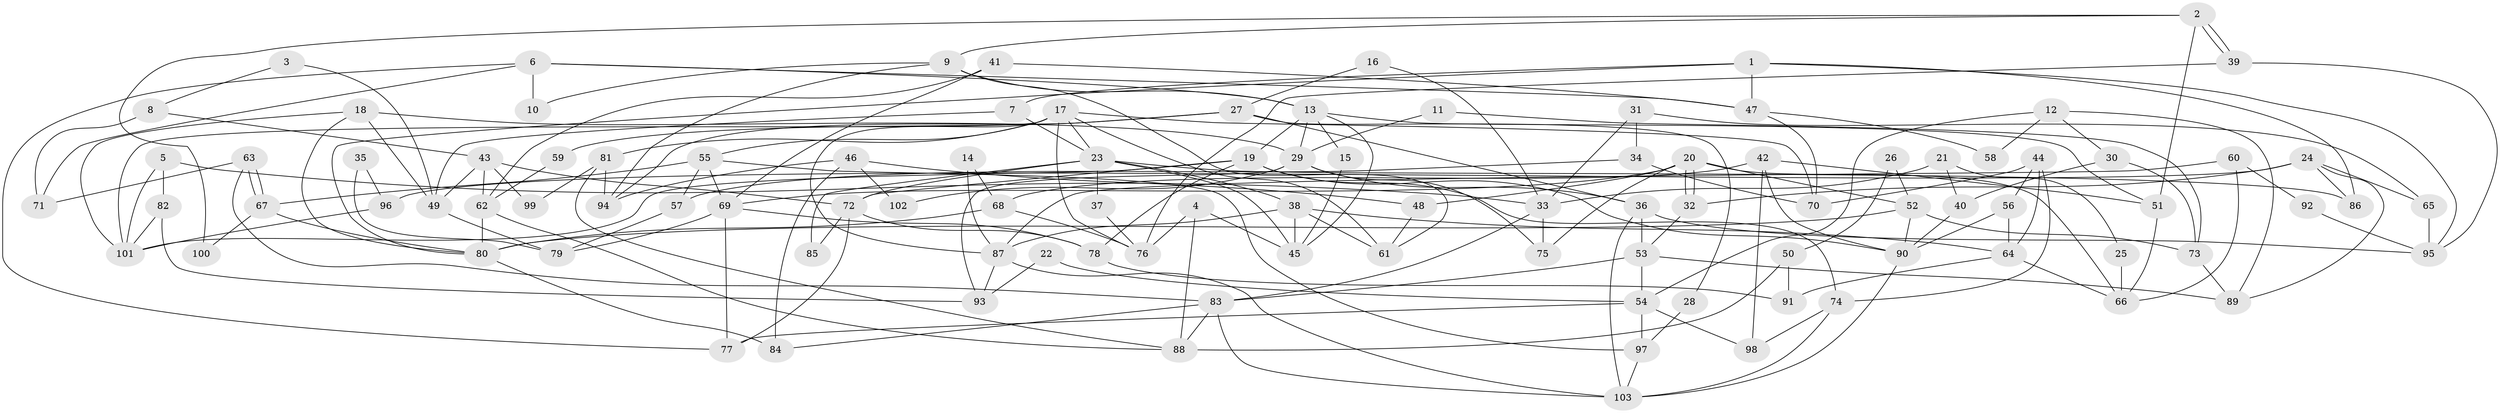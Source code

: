 // coarse degree distribution, {10: 0.06060606060606061, 5: 0.15151515151515152, 6: 0.12121212121212122, 3: 0.21212121212121213, 7: 0.10606060606060606, 2: 0.12121212121212122, 4: 0.12121212121212122, 8: 0.06060606060606061, 11: 0.015151515151515152, 9: 0.015151515151515152, 1: 0.015151515151515152}
// Generated by graph-tools (version 1.1) at 2025/52/02/27/25 19:52:02]
// undirected, 103 vertices, 206 edges
graph export_dot {
graph [start="1"]
  node [color=gray90,style=filled];
  1;
  2;
  3;
  4;
  5;
  6;
  7;
  8;
  9;
  10;
  11;
  12;
  13;
  14;
  15;
  16;
  17;
  18;
  19;
  20;
  21;
  22;
  23;
  24;
  25;
  26;
  27;
  28;
  29;
  30;
  31;
  32;
  33;
  34;
  35;
  36;
  37;
  38;
  39;
  40;
  41;
  42;
  43;
  44;
  45;
  46;
  47;
  48;
  49;
  50;
  51;
  52;
  53;
  54;
  55;
  56;
  57;
  58;
  59;
  60;
  61;
  62;
  63;
  64;
  65;
  66;
  67;
  68;
  69;
  70;
  71;
  72;
  73;
  74;
  75;
  76;
  77;
  78;
  79;
  80;
  81;
  82;
  83;
  84;
  85;
  86;
  87;
  88;
  89;
  90;
  91;
  92;
  93;
  94;
  95;
  96;
  97;
  98;
  99;
  100;
  101;
  102;
  103;
  1 -- 80;
  1 -- 86;
  1 -- 7;
  1 -- 47;
  1 -- 95;
  2 -- 51;
  2 -- 39;
  2 -- 39;
  2 -- 9;
  2 -- 100;
  3 -- 8;
  3 -- 49;
  4 -- 76;
  4 -- 88;
  4 -- 45;
  5 -- 101;
  5 -- 82;
  5 -- 33;
  6 -- 77;
  6 -- 13;
  6 -- 10;
  6 -- 47;
  6 -- 71;
  7 -- 49;
  7 -- 23;
  8 -- 71;
  8 -- 43;
  9 -- 61;
  9 -- 10;
  9 -- 13;
  9 -- 94;
  11 -- 29;
  11 -- 73;
  12 -- 89;
  12 -- 54;
  12 -- 30;
  12 -- 58;
  13 -- 19;
  13 -- 15;
  13 -- 29;
  13 -- 45;
  13 -- 51;
  14 -- 68;
  14 -- 87;
  15 -- 45;
  16 -- 27;
  16 -- 33;
  17 -- 81;
  17 -- 23;
  17 -- 55;
  17 -- 61;
  17 -- 70;
  17 -- 76;
  17 -- 87;
  17 -- 101;
  18 -- 29;
  18 -- 80;
  18 -- 49;
  18 -- 101;
  19 -- 101;
  19 -- 90;
  19 -- 72;
  19 -- 74;
  19 -- 78;
  20 -- 32;
  20 -- 32;
  20 -- 69;
  20 -- 48;
  20 -- 52;
  20 -- 66;
  20 -- 75;
  21 -- 40;
  21 -- 33;
  21 -- 25;
  22 -- 93;
  22 -- 54;
  23 -- 45;
  23 -- 37;
  23 -- 38;
  23 -- 72;
  23 -- 85;
  23 -- 86;
  24 -- 65;
  24 -- 32;
  24 -- 86;
  24 -- 89;
  24 -- 96;
  25 -- 66;
  26 -- 50;
  26 -- 52;
  27 -- 36;
  27 -- 94;
  27 -- 28;
  27 -- 59;
  28 -- 97;
  29 -- 36;
  29 -- 75;
  29 -- 93;
  29 -- 102;
  30 -- 73;
  30 -- 40;
  31 -- 34;
  31 -- 33;
  31 -- 65;
  32 -- 53;
  33 -- 75;
  33 -- 83;
  34 -- 57;
  34 -- 70;
  35 -- 96;
  35 -- 79;
  36 -- 103;
  36 -- 53;
  36 -- 95;
  37 -- 76;
  38 -- 45;
  38 -- 61;
  38 -- 64;
  38 -- 87;
  39 -- 95;
  39 -- 76;
  40 -- 90;
  41 -- 47;
  41 -- 69;
  41 -- 62;
  42 -- 68;
  42 -- 51;
  42 -- 90;
  42 -- 98;
  43 -- 62;
  43 -- 72;
  43 -- 49;
  43 -- 99;
  44 -- 70;
  44 -- 74;
  44 -- 56;
  44 -- 64;
  46 -- 48;
  46 -- 84;
  46 -- 94;
  46 -- 102;
  47 -- 58;
  47 -- 70;
  48 -- 61;
  49 -- 79;
  50 -- 91;
  50 -- 88;
  51 -- 66;
  52 -- 90;
  52 -- 73;
  52 -- 80;
  53 -- 54;
  53 -- 83;
  53 -- 89;
  54 -- 98;
  54 -- 77;
  54 -- 97;
  55 -- 97;
  55 -- 57;
  55 -- 67;
  55 -- 69;
  56 -- 64;
  56 -- 90;
  57 -- 79;
  59 -- 62;
  60 -- 87;
  60 -- 66;
  60 -- 92;
  62 -- 80;
  62 -- 88;
  63 -- 67;
  63 -- 67;
  63 -- 83;
  63 -- 71;
  64 -- 66;
  64 -- 91;
  65 -- 95;
  67 -- 80;
  67 -- 100;
  68 -- 80;
  68 -- 76;
  69 -- 78;
  69 -- 77;
  69 -- 79;
  72 -- 77;
  72 -- 78;
  72 -- 85;
  73 -- 89;
  74 -- 103;
  74 -- 98;
  78 -- 91;
  80 -- 84;
  81 -- 88;
  81 -- 94;
  81 -- 99;
  82 -- 101;
  82 -- 93;
  83 -- 103;
  83 -- 84;
  83 -- 88;
  87 -- 93;
  87 -- 103;
  90 -- 103;
  92 -- 95;
  96 -- 101;
  97 -- 103;
}
